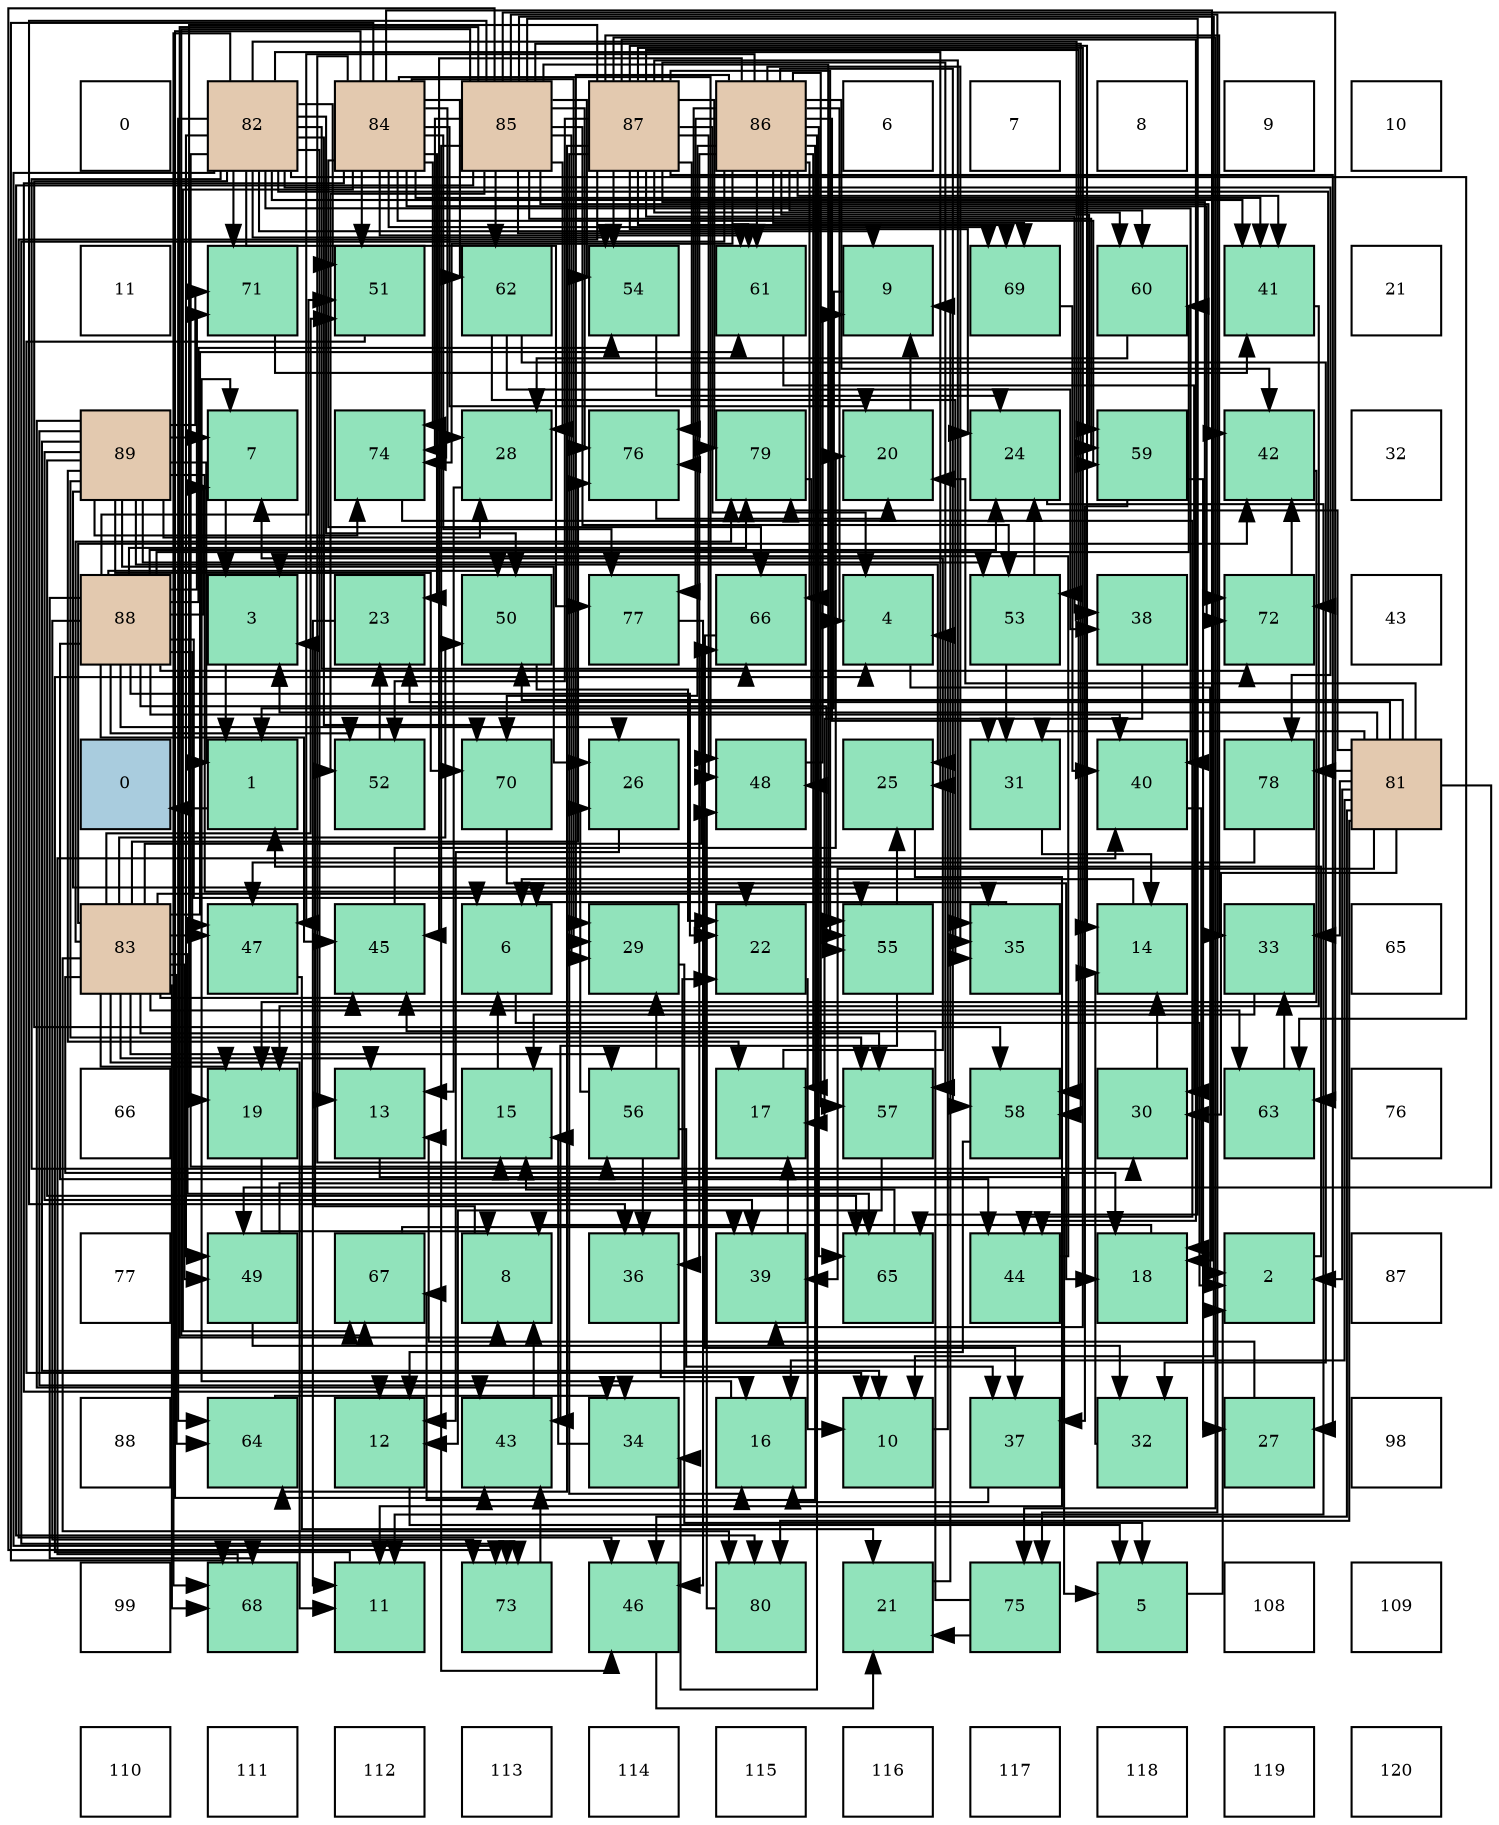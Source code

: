 digraph layout{
 rankdir=TB;
 splines=ortho;
 node [style=filled shape=square fixedsize=true width=0.6];
0[label="0", fontsize=8, fillcolor="#ffffff"];
1[label="82", fontsize=8, fillcolor="#e3c9af"];
2[label="84", fontsize=8, fillcolor="#e3c9af"];
3[label="85", fontsize=8, fillcolor="#e3c9af"];
4[label="87", fontsize=8, fillcolor="#e3c9af"];
5[label="86", fontsize=8, fillcolor="#e3c9af"];
6[label="6", fontsize=8, fillcolor="#ffffff"];
7[label="7", fontsize=8, fillcolor="#ffffff"];
8[label="8", fontsize=8, fillcolor="#ffffff"];
9[label="9", fontsize=8, fillcolor="#ffffff"];
10[label="10", fontsize=8, fillcolor="#ffffff"];
11[label="11", fontsize=8, fillcolor="#ffffff"];
12[label="71", fontsize=8, fillcolor="#91e3bb"];
13[label="51", fontsize=8, fillcolor="#91e3bb"];
14[label="62", fontsize=8, fillcolor="#91e3bb"];
15[label="54", fontsize=8, fillcolor="#91e3bb"];
16[label="61", fontsize=8, fillcolor="#91e3bb"];
17[label="9", fontsize=8, fillcolor="#91e3bb"];
18[label="69", fontsize=8, fillcolor="#91e3bb"];
19[label="60", fontsize=8, fillcolor="#91e3bb"];
20[label="41", fontsize=8, fillcolor="#91e3bb"];
21[label="21", fontsize=8, fillcolor="#ffffff"];
22[label="89", fontsize=8, fillcolor="#e3c9af"];
23[label="7", fontsize=8, fillcolor="#91e3bb"];
24[label="74", fontsize=8, fillcolor="#91e3bb"];
25[label="28", fontsize=8, fillcolor="#91e3bb"];
26[label="76", fontsize=8, fillcolor="#91e3bb"];
27[label="79", fontsize=8, fillcolor="#91e3bb"];
28[label="20", fontsize=8, fillcolor="#91e3bb"];
29[label="24", fontsize=8, fillcolor="#91e3bb"];
30[label="59", fontsize=8, fillcolor="#91e3bb"];
31[label="42", fontsize=8, fillcolor="#91e3bb"];
32[label="32", fontsize=8, fillcolor="#ffffff"];
33[label="88", fontsize=8, fillcolor="#e3c9af"];
34[label="3", fontsize=8, fillcolor="#91e3bb"];
35[label="23", fontsize=8, fillcolor="#91e3bb"];
36[label="50", fontsize=8, fillcolor="#91e3bb"];
37[label="77", fontsize=8, fillcolor="#91e3bb"];
38[label="66", fontsize=8, fillcolor="#91e3bb"];
39[label="4", fontsize=8, fillcolor="#91e3bb"];
40[label="53", fontsize=8, fillcolor="#91e3bb"];
41[label="38", fontsize=8, fillcolor="#91e3bb"];
42[label="72", fontsize=8, fillcolor="#91e3bb"];
43[label="43", fontsize=8, fillcolor="#ffffff"];
44[label="0", fontsize=8, fillcolor="#a9ccde"];
45[label="1", fontsize=8, fillcolor="#91e3bb"];
46[label="52", fontsize=8, fillcolor="#91e3bb"];
47[label="70", fontsize=8, fillcolor="#91e3bb"];
48[label="26", fontsize=8, fillcolor="#91e3bb"];
49[label="48", fontsize=8, fillcolor="#91e3bb"];
50[label="25", fontsize=8, fillcolor="#91e3bb"];
51[label="31", fontsize=8, fillcolor="#91e3bb"];
52[label="40", fontsize=8, fillcolor="#91e3bb"];
53[label="78", fontsize=8, fillcolor="#91e3bb"];
54[label="81", fontsize=8, fillcolor="#e3c9af"];
55[label="83", fontsize=8, fillcolor="#e3c9af"];
56[label="47", fontsize=8, fillcolor="#91e3bb"];
57[label="45", fontsize=8, fillcolor="#91e3bb"];
58[label="6", fontsize=8, fillcolor="#91e3bb"];
59[label="29", fontsize=8, fillcolor="#91e3bb"];
60[label="22", fontsize=8, fillcolor="#91e3bb"];
61[label="55", fontsize=8, fillcolor="#91e3bb"];
62[label="35", fontsize=8, fillcolor="#91e3bb"];
63[label="14", fontsize=8, fillcolor="#91e3bb"];
64[label="33", fontsize=8, fillcolor="#91e3bb"];
65[label="65", fontsize=8, fillcolor="#ffffff"];
66[label="66", fontsize=8, fillcolor="#ffffff"];
67[label="19", fontsize=8, fillcolor="#91e3bb"];
68[label="13", fontsize=8, fillcolor="#91e3bb"];
69[label="15", fontsize=8, fillcolor="#91e3bb"];
70[label="56", fontsize=8, fillcolor="#91e3bb"];
71[label="17", fontsize=8, fillcolor="#91e3bb"];
72[label="57", fontsize=8, fillcolor="#91e3bb"];
73[label="58", fontsize=8, fillcolor="#91e3bb"];
74[label="30", fontsize=8, fillcolor="#91e3bb"];
75[label="63", fontsize=8, fillcolor="#91e3bb"];
76[label="76", fontsize=8, fillcolor="#ffffff"];
77[label="77", fontsize=8, fillcolor="#ffffff"];
78[label="49", fontsize=8, fillcolor="#91e3bb"];
79[label="67", fontsize=8, fillcolor="#91e3bb"];
80[label="8", fontsize=8, fillcolor="#91e3bb"];
81[label="36", fontsize=8, fillcolor="#91e3bb"];
82[label="39", fontsize=8, fillcolor="#91e3bb"];
83[label="65", fontsize=8, fillcolor="#91e3bb"];
84[label="44", fontsize=8, fillcolor="#91e3bb"];
85[label="18", fontsize=8, fillcolor="#91e3bb"];
86[label="2", fontsize=8, fillcolor="#91e3bb"];
87[label="87", fontsize=8, fillcolor="#ffffff"];
88[label="88", fontsize=8, fillcolor="#ffffff"];
89[label="64", fontsize=8, fillcolor="#91e3bb"];
90[label="12", fontsize=8, fillcolor="#91e3bb"];
91[label="43", fontsize=8, fillcolor="#91e3bb"];
92[label="34", fontsize=8, fillcolor="#91e3bb"];
93[label="16", fontsize=8, fillcolor="#91e3bb"];
94[label="10", fontsize=8, fillcolor="#91e3bb"];
95[label="37", fontsize=8, fillcolor="#91e3bb"];
96[label="32", fontsize=8, fillcolor="#91e3bb"];
97[label="27", fontsize=8, fillcolor="#91e3bb"];
98[label="98", fontsize=8, fillcolor="#ffffff"];
99[label="99", fontsize=8, fillcolor="#ffffff"];
100[label="68", fontsize=8, fillcolor="#91e3bb"];
101[label="11", fontsize=8, fillcolor="#91e3bb"];
102[label="73", fontsize=8, fillcolor="#91e3bb"];
103[label="46", fontsize=8, fillcolor="#91e3bb"];
104[label="80", fontsize=8, fillcolor="#91e3bb"];
105[label="21", fontsize=8, fillcolor="#91e3bb"];
106[label="75", fontsize=8, fillcolor="#91e3bb"];
107[label="5", fontsize=8, fillcolor="#91e3bb"];
108[label="108", fontsize=8, fillcolor="#ffffff"];
109[label="109", fontsize=8, fillcolor="#ffffff"];
110[label="110", fontsize=8, fillcolor="#ffffff"];
111[label="111", fontsize=8, fillcolor="#ffffff"];
112[label="112", fontsize=8, fillcolor="#ffffff"];
113[label="113", fontsize=8, fillcolor="#ffffff"];
114[label="114", fontsize=8, fillcolor="#ffffff"];
115[label="115", fontsize=8, fillcolor="#ffffff"];
116[label="116", fontsize=8, fillcolor="#ffffff"];
117[label="117", fontsize=8, fillcolor="#ffffff"];
118[label="118", fontsize=8, fillcolor="#ffffff"];
119[label="119", fontsize=8, fillcolor="#ffffff"];
120[label="120", fontsize=8, fillcolor="#ffffff"];
edge [constraint=false, style=vis];45 -> 44;
86 -> 45;
34 -> 45;
39 -> 86;
107 -> 86;
58 -> 86;
23 -> 34;
80 -> 34;
17 -> 45;
94 -> 39;
101 -> 39;
90 -> 107;
68 -> 107;
63 -> 58;
69 -> 58;
93 -> 23;
71 -> 23;
85 -> 80;
67 -> 80;
28 -> 17;
105 -> 17;
60 -> 94;
35 -> 101;
29 -> 101;
50 -> 101;
48 -> 90;
97 -> 68;
25 -> 68;
59 -> 107;
74 -> 63;
51 -> 63;
96 -> 63;
64 -> 69;
92 -> 69;
62 -> 58;
81 -> 93;
95 -> 93;
41 -> 71;
82 -> 71;
52 -> 85;
20 -> 67;
31 -> 67;
91 -> 80;
84 -> 34;
57 -> 28;
103 -> 105;
56 -> 105;
49 -> 17;
78 -> 60;
78 -> 96;
36 -> 60;
13 -> 94;
46 -> 35;
40 -> 29;
40 -> 51;
15 -> 29;
61 -> 50;
61 -> 91;
70 -> 48;
70 -> 59;
70 -> 81;
70 -> 95;
72 -> 90;
73 -> 90;
30 -> 97;
30 -> 95;
19 -> 25;
16 -> 74;
14 -> 96;
14 -> 62;
14 -> 41;
75 -> 64;
89 -> 92;
83 -> 69;
38 -> 95;
79 -> 82;
100 -> 52;
18 -> 52;
47 -> 85;
12 -> 20;
42 -> 31;
102 -> 91;
24 -> 84;
106 -> 105;
106 -> 57;
26 -> 28;
37 -> 103;
53 -> 56;
27 -> 49;
104 -> 49;
54 -> 86;
54 -> 34;
54 -> 93;
54 -> 28;
54 -> 35;
54 -> 74;
54 -> 51;
54 -> 64;
54 -> 82;
54 -> 103;
54 -> 78;
54 -> 36;
54 -> 53;
54 -> 27;
54 -> 104;
1 -> 17;
1 -> 68;
1 -> 50;
1 -> 74;
1 -> 52;
1 -> 20;
1 -> 78;
1 -> 36;
1 -> 13;
1 -> 40;
1 -> 15;
1 -> 70;
1 -> 73;
1 -> 75;
1 -> 89;
1 -> 38;
1 -> 100;
1 -> 47;
1 -> 12;
1 -> 42;
1 -> 102;
1 -> 37;
1 -> 53;
55 -> 101;
55 -> 68;
55 -> 85;
55 -> 67;
55 -> 31;
55 -> 57;
55 -> 56;
55 -> 78;
55 -> 36;
55 -> 13;
55 -> 61;
55 -> 70;
55 -> 72;
55 -> 16;
55 -> 75;
55 -> 89;
55 -> 83;
55 -> 38;
55 -> 100;
55 -> 26;
55 -> 27;
55 -> 104;
2 -> 90;
2 -> 69;
2 -> 85;
2 -> 28;
2 -> 35;
2 -> 25;
2 -> 59;
2 -> 20;
2 -> 91;
2 -> 49;
2 -> 13;
2 -> 30;
2 -> 16;
2 -> 14;
2 -> 38;
2 -> 79;
2 -> 100;
2 -> 18;
2 -> 42;
2 -> 24;
2 -> 37;
3 -> 80;
3 -> 94;
3 -> 25;
3 -> 59;
3 -> 81;
3 -> 31;
3 -> 103;
3 -> 46;
3 -> 40;
3 -> 15;
3 -> 61;
3 -> 73;
3 -> 30;
3 -> 16;
3 -> 14;
3 -> 75;
3 -> 83;
3 -> 79;
3 -> 102;
3 -> 24;
3 -> 106;
3 -> 26;
3 -> 104;
5 -> 39;
5 -> 71;
5 -> 59;
5 -> 51;
5 -> 92;
5 -> 62;
5 -> 81;
5 -> 20;
5 -> 31;
5 -> 57;
5 -> 56;
5 -> 72;
5 -> 73;
5 -> 30;
5 -> 19;
5 -> 16;
5 -> 83;
5 -> 38;
5 -> 79;
5 -> 18;
5 -> 47;
5 -> 102;
5 -> 24;
5 -> 26;
5 -> 37;
4 -> 39;
4 -> 63;
4 -> 93;
4 -> 67;
4 -> 29;
4 -> 97;
4 -> 64;
4 -> 62;
4 -> 41;
4 -> 82;
4 -> 84;
4 -> 103;
4 -> 49;
4 -> 46;
4 -> 15;
4 -> 61;
4 -> 72;
4 -> 73;
4 -> 19;
4 -> 89;
4 -> 18;
4 -> 42;
4 -> 106;
4 -> 26;
4 -> 27;
33 -> 58;
33 -> 23;
33 -> 60;
33 -> 29;
33 -> 48;
33 -> 52;
33 -> 84;
33 -> 57;
33 -> 56;
33 -> 36;
33 -> 13;
33 -> 46;
33 -> 15;
33 -> 61;
33 -> 19;
33 -> 100;
33 -> 12;
33 -> 42;
33 -> 102;
33 -> 27;
22 -> 45;
22 -> 23;
22 -> 94;
22 -> 71;
22 -> 60;
22 -> 50;
22 -> 48;
22 -> 25;
22 -> 92;
22 -> 62;
22 -> 82;
22 -> 91;
22 -> 40;
22 -> 72;
22 -> 83;
22 -> 47;
22 -> 12;
22 -> 24;
edge [constraint=true, style=invis];
0 -> 11 -> 22 -> 33 -> 44 -> 55 -> 66 -> 77 -> 88 -> 99 -> 110;
1 -> 12 -> 23 -> 34 -> 45 -> 56 -> 67 -> 78 -> 89 -> 100 -> 111;
2 -> 13 -> 24 -> 35 -> 46 -> 57 -> 68 -> 79 -> 90 -> 101 -> 112;
3 -> 14 -> 25 -> 36 -> 47 -> 58 -> 69 -> 80 -> 91 -> 102 -> 113;
4 -> 15 -> 26 -> 37 -> 48 -> 59 -> 70 -> 81 -> 92 -> 103 -> 114;
5 -> 16 -> 27 -> 38 -> 49 -> 60 -> 71 -> 82 -> 93 -> 104 -> 115;
6 -> 17 -> 28 -> 39 -> 50 -> 61 -> 72 -> 83 -> 94 -> 105 -> 116;
7 -> 18 -> 29 -> 40 -> 51 -> 62 -> 73 -> 84 -> 95 -> 106 -> 117;
8 -> 19 -> 30 -> 41 -> 52 -> 63 -> 74 -> 85 -> 96 -> 107 -> 118;
9 -> 20 -> 31 -> 42 -> 53 -> 64 -> 75 -> 86 -> 97 -> 108 -> 119;
10 -> 21 -> 32 -> 43 -> 54 -> 65 -> 76 -> 87 -> 98 -> 109 -> 120;
rank = same {0 -> 1 -> 2 -> 3 -> 4 -> 5 -> 6 -> 7 -> 8 -> 9 -> 10};
rank = same {11 -> 12 -> 13 -> 14 -> 15 -> 16 -> 17 -> 18 -> 19 -> 20 -> 21};
rank = same {22 -> 23 -> 24 -> 25 -> 26 -> 27 -> 28 -> 29 -> 30 -> 31 -> 32};
rank = same {33 -> 34 -> 35 -> 36 -> 37 -> 38 -> 39 -> 40 -> 41 -> 42 -> 43};
rank = same {44 -> 45 -> 46 -> 47 -> 48 -> 49 -> 50 -> 51 -> 52 -> 53 -> 54};
rank = same {55 -> 56 -> 57 -> 58 -> 59 -> 60 -> 61 -> 62 -> 63 -> 64 -> 65};
rank = same {66 -> 67 -> 68 -> 69 -> 70 -> 71 -> 72 -> 73 -> 74 -> 75 -> 76};
rank = same {77 -> 78 -> 79 -> 80 -> 81 -> 82 -> 83 -> 84 -> 85 -> 86 -> 87};
rank = same {88 -> 89 -> 90 -> 91 -> 92 -> 93 -> 94 -> 95 -> 96 -> 97 -> 98};
rank = same {99 -> 100 -> 101 -> 102 -> 103 -> 104 -> 105 -> 106 -> 107 -> 108 -> 109};
rank = same {110 -> 111 -> 112 -> 113 -> 114 -> 115 -> 116 -> 117 -> 118 -> 119 -> 120};
}